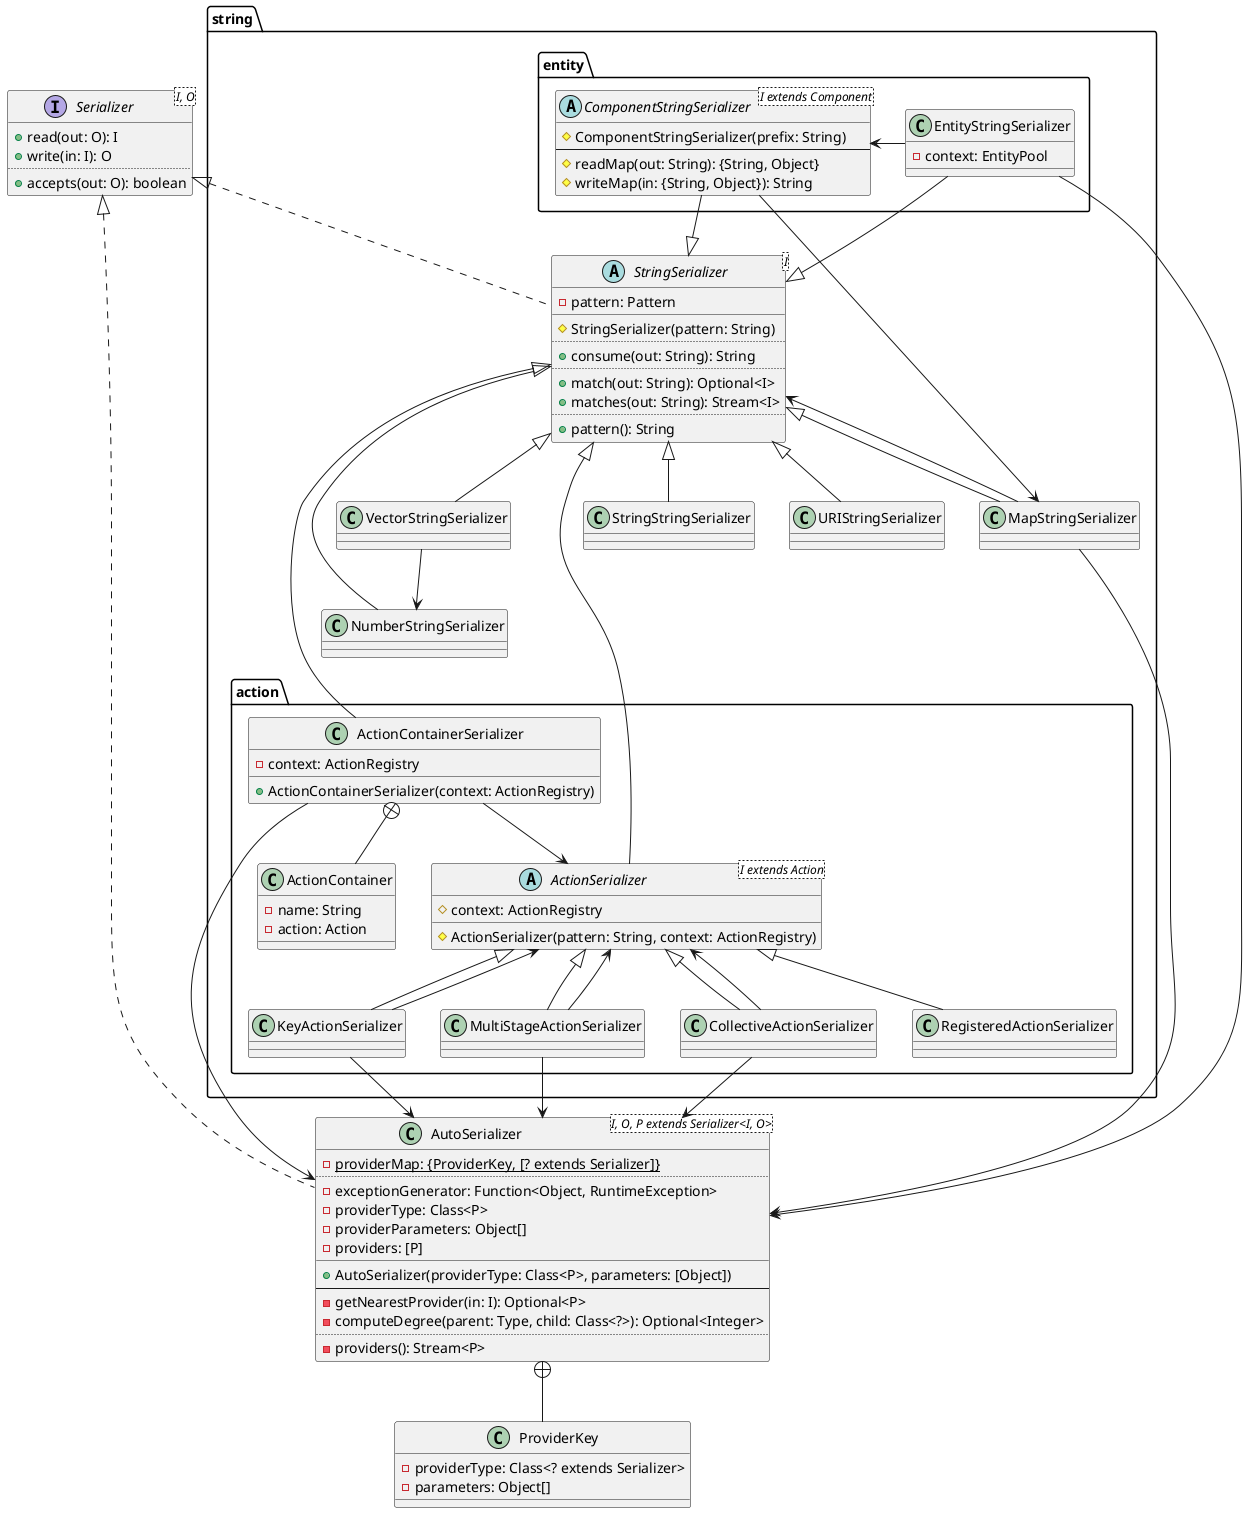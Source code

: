 @startuml

interface Serializer<I, O> {
	+read(out: O): I
	+write(in: I): O
	..
	+accepts(out: O): boolean
}

class AutoSerializer<I, O, P extends Serializer<I, O>> {
	{static} -providerMap: {ProviderKey, [? extends Serializer]}
	..
	-exceptionGenerator: Function<Object, RuntimeException>
	-providerType: Class<P>
	-providerParameters: Object[]
	-providers: [P]
	__
	+AutoSerializer(providerType: Class<P>, parameters: [Object])
	--
	-getNearestProvider(in: I): Optional<P>
	-computeDegree(parent: Type, child: Class<?>): Optional<Integer>
	..
	-providers(): Stream<P>
}
AutoSerializer .u.|> Serializer
AutoSerializer +-- ProviderKey
class ProviderKey {
	-providerType: Class<? extends Serializer>
	-parameters: Object[]
}

package string {
	abstract class StringSerializer<I> {
		-pattern: Pattern
		__
		#StringSerializer(pattern: String)
		..
		+consume(out: String): String
		..
		+match(out: String): Optional<I>
		+matches(out: String): Stream<I>
		..
		+pattern(): String
	}
	StringSerializer .u.|> .Serializer

	MapStringSerializer -u-|> StringSerializer
	MapStringSerializer --> AutoSerializer
	MapStringSerializer --> StringSerializer

	NumberStringSerializer -u-|> StringSerializer

	StringStringSerializer -u-|> StringSerializer

	URIStringSerializer -u-|> StringSerializer

	VectorStringSerializer -u-|> StringSerializer
	VectorStringSerializer --> NumberStringSerializer

	package action {
		abstract class ActionSerializer<I extends Action> {
			#context: ActionRegistry
			__
			#ActionSerializer(pattern: String, context: ActionRegistry)
		}
		ActionSerializer --|> StringSerializer

		CollectiveActionSerializer -u-|> ActionSerializer
		CollectiveActionSerializer --> AutoSerializer
		CollectiveActionSerializer --> ActionSerializer

		KeyActionSerializer -u-|> ActionSerializer
		KeyActionSerializer --> AutoSerializer
		KeyActionSerializer --> ActionSerializer

		MultiStageActionSerializer -u-|> ActionSerializer
		MultiStageActionSerializer --> AutoSerializer
		MultiStageActionSerializer --> ActionSerializer

		RegisteredActionSerializer -u-|> ActionSerializer

		class ActionContainerSerializer {
			-context: ActionRegistry
			__
			+ActionContainerSerializer(context: ActionRegistry)
		}
		ActionContainerSerializer -u---|> StringSerializer
		ActionContainerSerializer --> AutoSerializer
		ActionContainerSerializer --> ActionSerializer
		ActionContainerSerializer +-- ActionContainer
		class ActionContainer {
			-name: String
			-action: Action
		}
	}

	package entity {
		abstract class ComponentStringSerializer<I extends Component> {
			#ComponentStringSerializer(prefix: String)
			--
			#readMap(out: String): {String, Object}
			#writeMap(in: {String, Object}): String
		}
		ComponentStringSerializer --|> StringSerializer
		ComponentStringSerializer --> MapStringSerializer

		class EntityStringSerializer {
			-context: EntityPool
		}
		EntityStringSerializer --|> StringSerializer
		EntityStringSerializer --> AutoSerializer
		EntityStringSerializer -> ComponentStringSerializer
	}
}

@enduml
